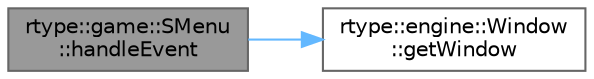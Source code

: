 digraph "rtype::game::SMenu::handleEvent"
{
 // LATEX_PDF_SIZE
  bgcolor="transparent";
  edge [fontname=Helvetica,fontsize=10,labelfontname=Helvetica,labelfontsize=10];
  node [fontname=Helvetica,fontsize=10,shape=box,height=0.2,width=0.4];
  rankdir="LR";
  Node1 [label="rtype::game::SMenu\l::handleEvent",height=0.2,width=0.4,color="gray40", fillcolor="grey60", style="filled", fontcolor="black",tooltip="Handle the events of the menu."];
  Node1 -> Node2 [color="steelblue1",style="solid"];
  Node2 [label="rtype::engine::Window\l::getWindow",height=0.2,width=0.4,color="grey40", fillcolor="white", style="filled",URL="$classrtype_1_1engine_1_1Window.html#a18775971083ab9b5d395f3598aa8d6b7",tooltip="Function to render a window."];
}
